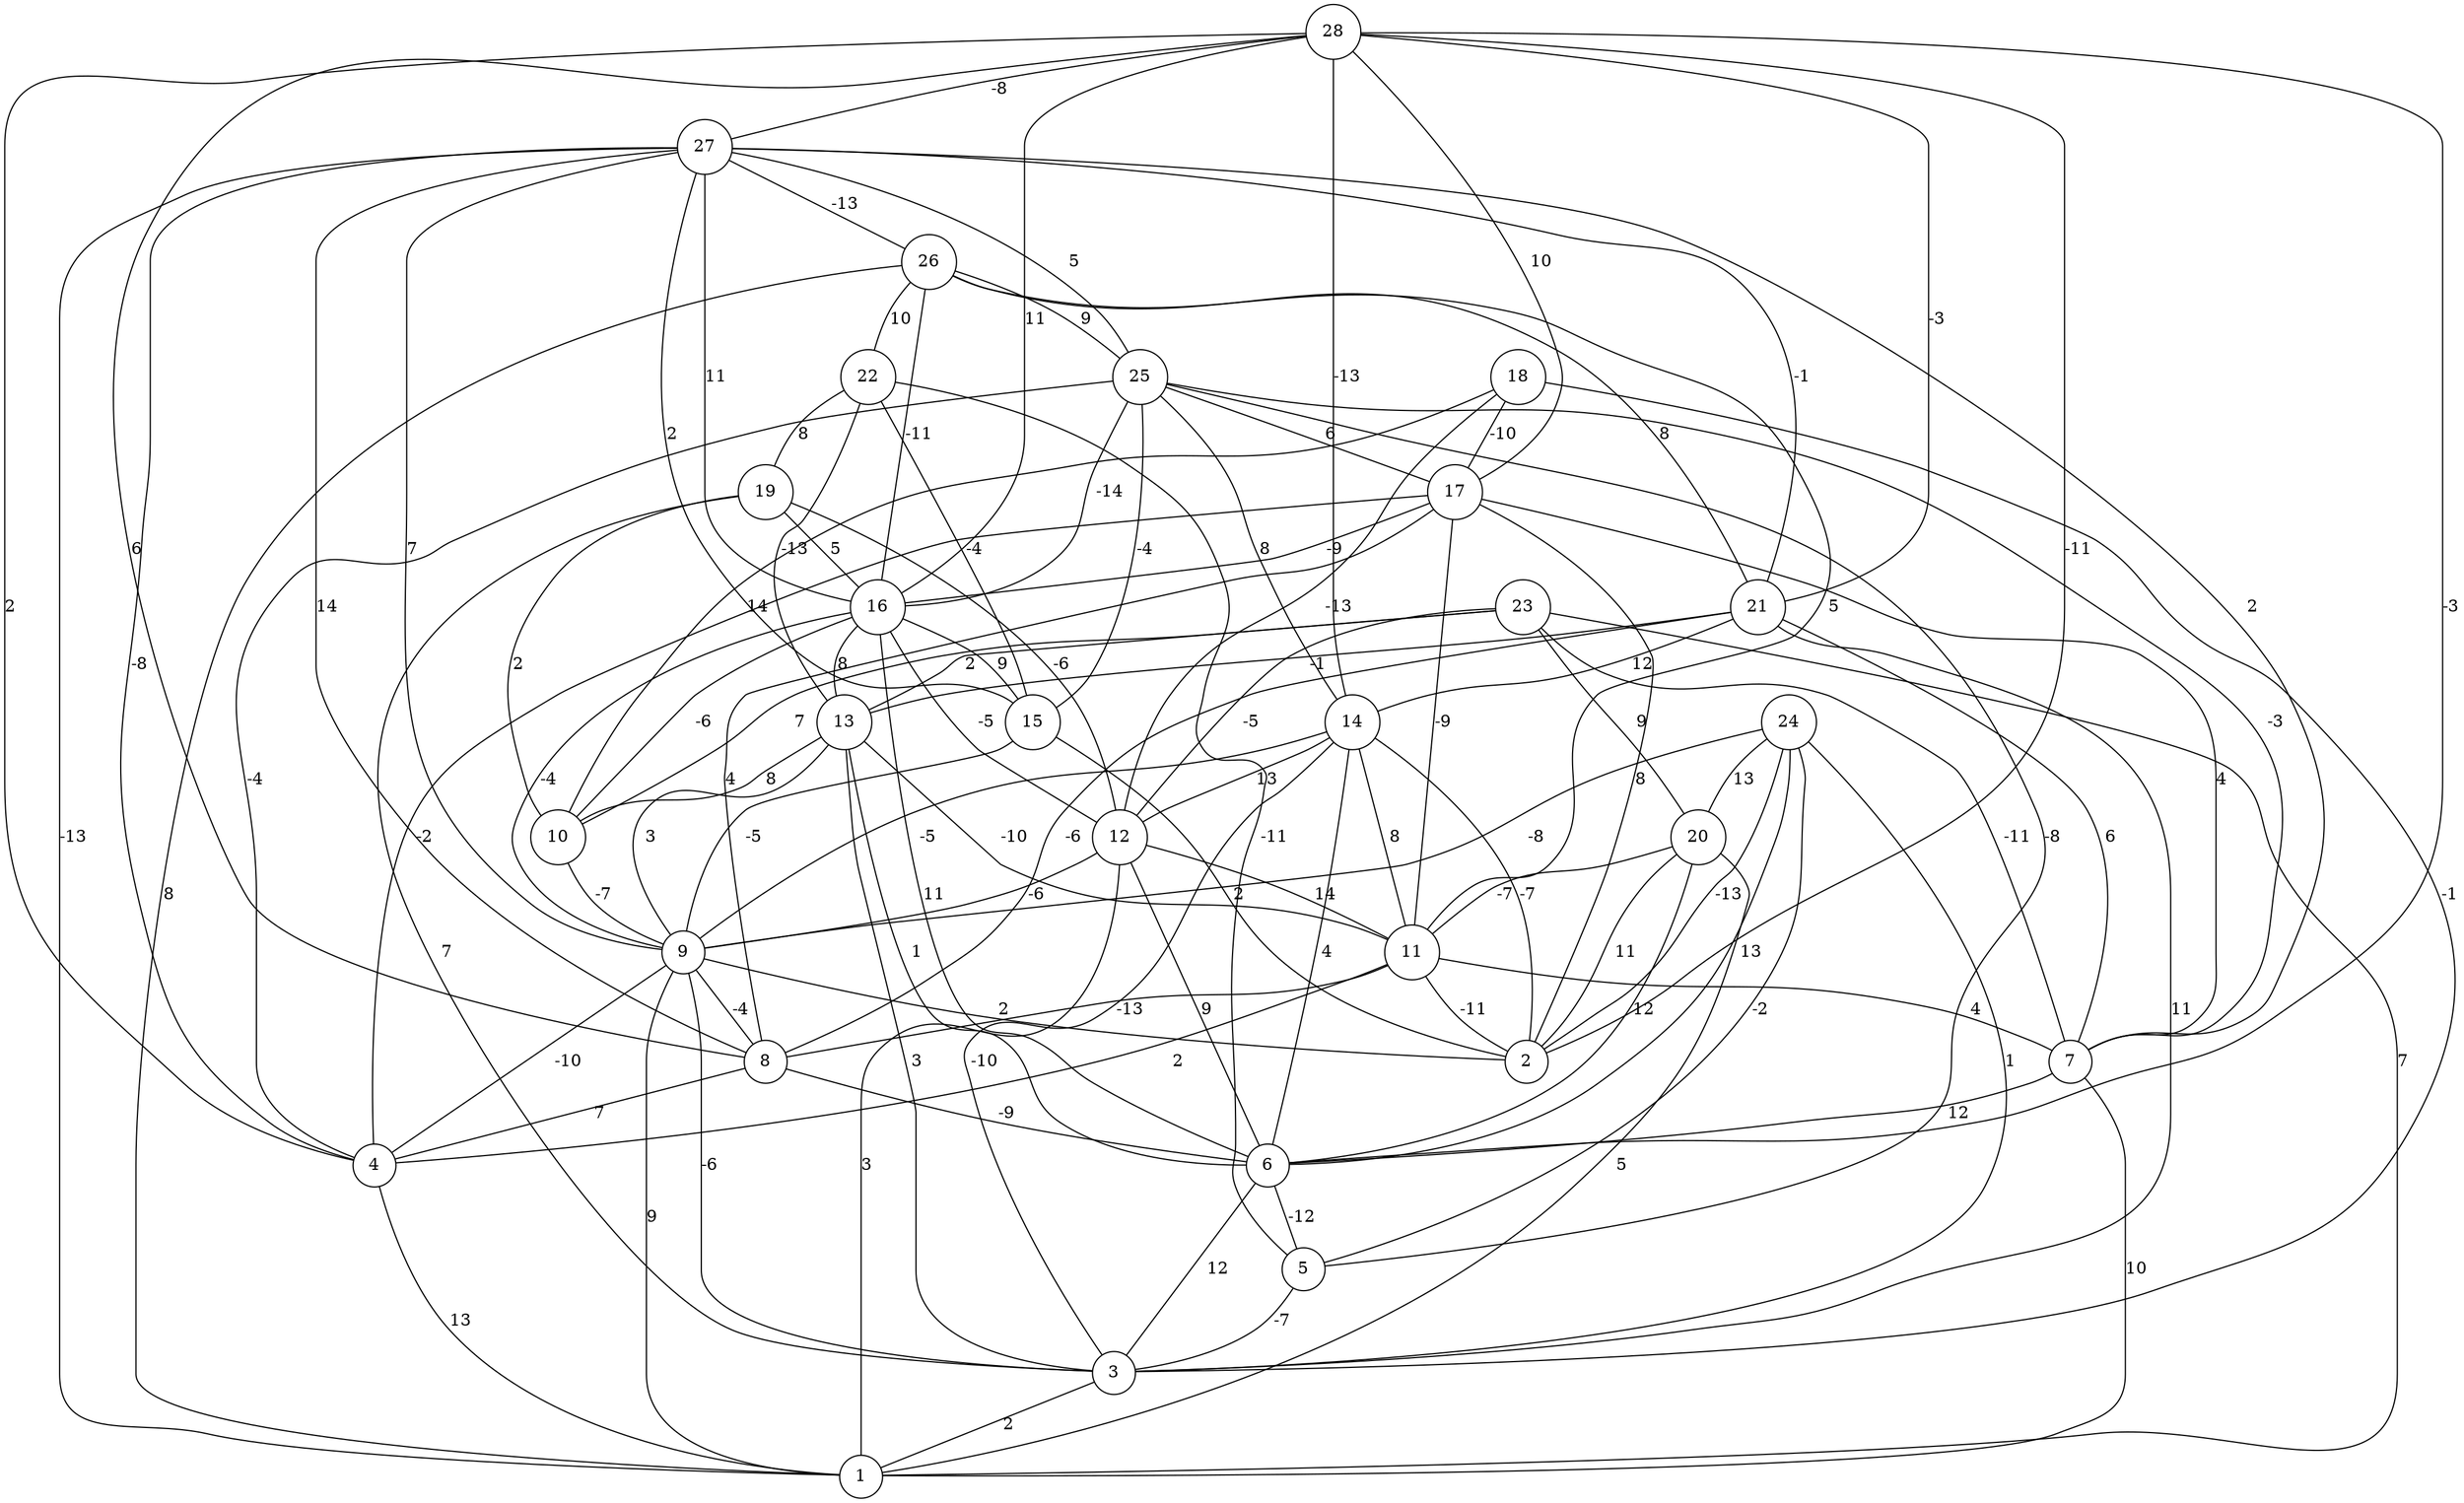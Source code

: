 graph { 
	 fontname="Helvetica,Arial,sans-serif" 
	 node [shape = circle]; 
	 28 -- 2 [label = "-11"];
	 28 -- 4 [label = "2"];
	 28 -- 6 [label = "-3"];
	 28 -- 8 [label = "6"];
	 28 -- 14 [label = "-13"];
	 28 -- 16 [label = "11"];
	 28 -- 17 [label = "10"];
	 28 -- 21 [label = "-3"];
	 28 -- 27 [label = "-8"];
	 27 -- 1 [label = "-13"];
	 27 -- 4 [label = "-8"];
	 27 -- 7 [label = "2"];
	 27 -- 8 [label = "14"];
	 27 -- 9 [label = "7"];
	 27 -- 15 [label = "2"];
	 27 -- 16 [label = "11"];
	 27 -- 21 [label = "-1"];
	 27 -- 25 [label = "5"];
	 27 -- 26 [label = "-13"];
	 26 -- 1 [label = "8"];
	 26 -- 11 [label = "5"];
	 26 -- 16 [label = "-11"];
	 26 -- 21 [label = "8"];
	 26 -- 22 [label = "10"];
	 26 -- 25 [label = "9"];
	 25 -- 4 [label = "-4"];
	 25 -- 5 [label = "-8"];
	 25 -- 7 [label = "-3"];
	 25 -- 14 [label = "8"];
	 25 -- 15 [label = "-4"];
	 25 -- 16 [label = "-14"];
	 25 -- 17 [label = "6"];
	 24 -- 2 [label = "-13"];
	 24 -- 3 [label = "1"];
	 24 -- 5 [label = "-2"];
	 24 -- 6 [label = "13"];
	 24 -- 9 [label = "-8"];
	 24 -- 20 [label = "13"];
	 23 -- 1 [label = "7"];
	 23 -- 7 [label = "-11"];
	 23 -- 10 [label = "7"];
	 23 -- 12 [label = "-5"];
	 23 -- 13 [label = "2"];
	 23 -- 20 [label = "9"];
	 22 -- 5 [label = "-11"];
	 22 -- 13 [label = "-13"];
	 22 -- 15 [label = "-4"];
	 22 -- 19 [label = "8"];
	 21 -- 3 [label = "11"];
	 21 -- 7 [label = "6"];
	 21 -- 8 [label = "-6"];
	 21 -- 13 [label = "-1"];
	 21 -- 14 [label = "12"];
	 20 -- 1 [label = "5"];
	 20 -- 2 [label = "11"];
	 20 -- 6 [label = "12"];
	 20 -- 11 [label = "-7"];
	 19 -- 3 [label = "7"];
	 19 -- 10 [label = "2"];
	 19 -- 12 [label = "-6"];
	 19 -- 16 [label = "5"];
	 18 -- 3 [label = "-1"];
	 18 -- 10 [label = "14"];
	 18 -- 12 [label = "-13"];
	 18 -- 17 [label = "-10"];
	 17 -- 2 [label = "8"];
	 17 -- 4 [label = "-2"];
	 17 -- 7 [label = "4"];
	 17 -- 8 [label = "4"];
	 17 -- 11 [label = "-9"];
	 17 -- 16 [label = "-9"];
	 16 -- 6 [label = "11"];
	 16 -- 9 [label = "-4"];
	 16 -- 10 [label = "-6"];
	 16 -- 12 [label = "-5"];
	 16 -- 13 [label = "8"];
	 16 -- 15 [label = "9"];
	 15 -- 2 [label = "2"];
	 15 -- 9 [label = "-5"];
	 14 -- 2 [label = "-7"];
	 14 -- 3 [label = "-10"];
	 14 -- 6 [label = "4"];
	 14 -- 9 [label = "-5"];
	 14 -- 11 [label = "8"];
	 14 -- 12 [label = "13"];
	 13 -- 3 [label = "3"];
	 13 -- 6 [label = "1"];
	 13 -- 9 [label = "3"];
	 13 -- 10 [label = "8"];
	 13 -- 11 [label = "-10"];
	 12 -- 1 [label = "3"];
	 12 -- 6 [label = "9"];
	 12 -- 9 [label = "-6"];
	 12 -- 11 [label = "14"];
	 11 -- 2 [label = "-11"];
	 11 -- 4 [label = "2"];
	 11 -- 7 [label = "4"];
	 11 -- 8 [label = "-13"];
	 10 -- 9 [label = "-7"];
	 9 -- 1 [label = "9"];
	 9 -- 2 [label = "2"];
	 9 -- 3 [label = "-6"];
	 9 -- 4 [label = "-10"];
	 9 -- 8 [label = "-4"];
	 8 -- 4 [label = "7"];
	 8 -- 6 [label = "-9"];
	 7 -- 1 [label = "10"];
	 7 -- 6 [label = "12"];
	 6 -- 3 [label = "12"];
	 6 -- 5 [label = "-12"];
	 5 -- 3 [label = "-7"];
	 4 -- 1 [label = "13"];
	 3 -- 1 [label = "2"];
	 1;
	 2;
	 3;
	 4;
	 5;
	 6;
	 7;
	 8;
	 9;
	 10;
	 11;
	 12;
	 13;
	 14;
	 15;
	 16;
	 17;
	 18;
	 19;
	 20;
	 21;
	 22;
	 23;
	 24;
	 25;
	 26;
	 27;
	 28;
}
